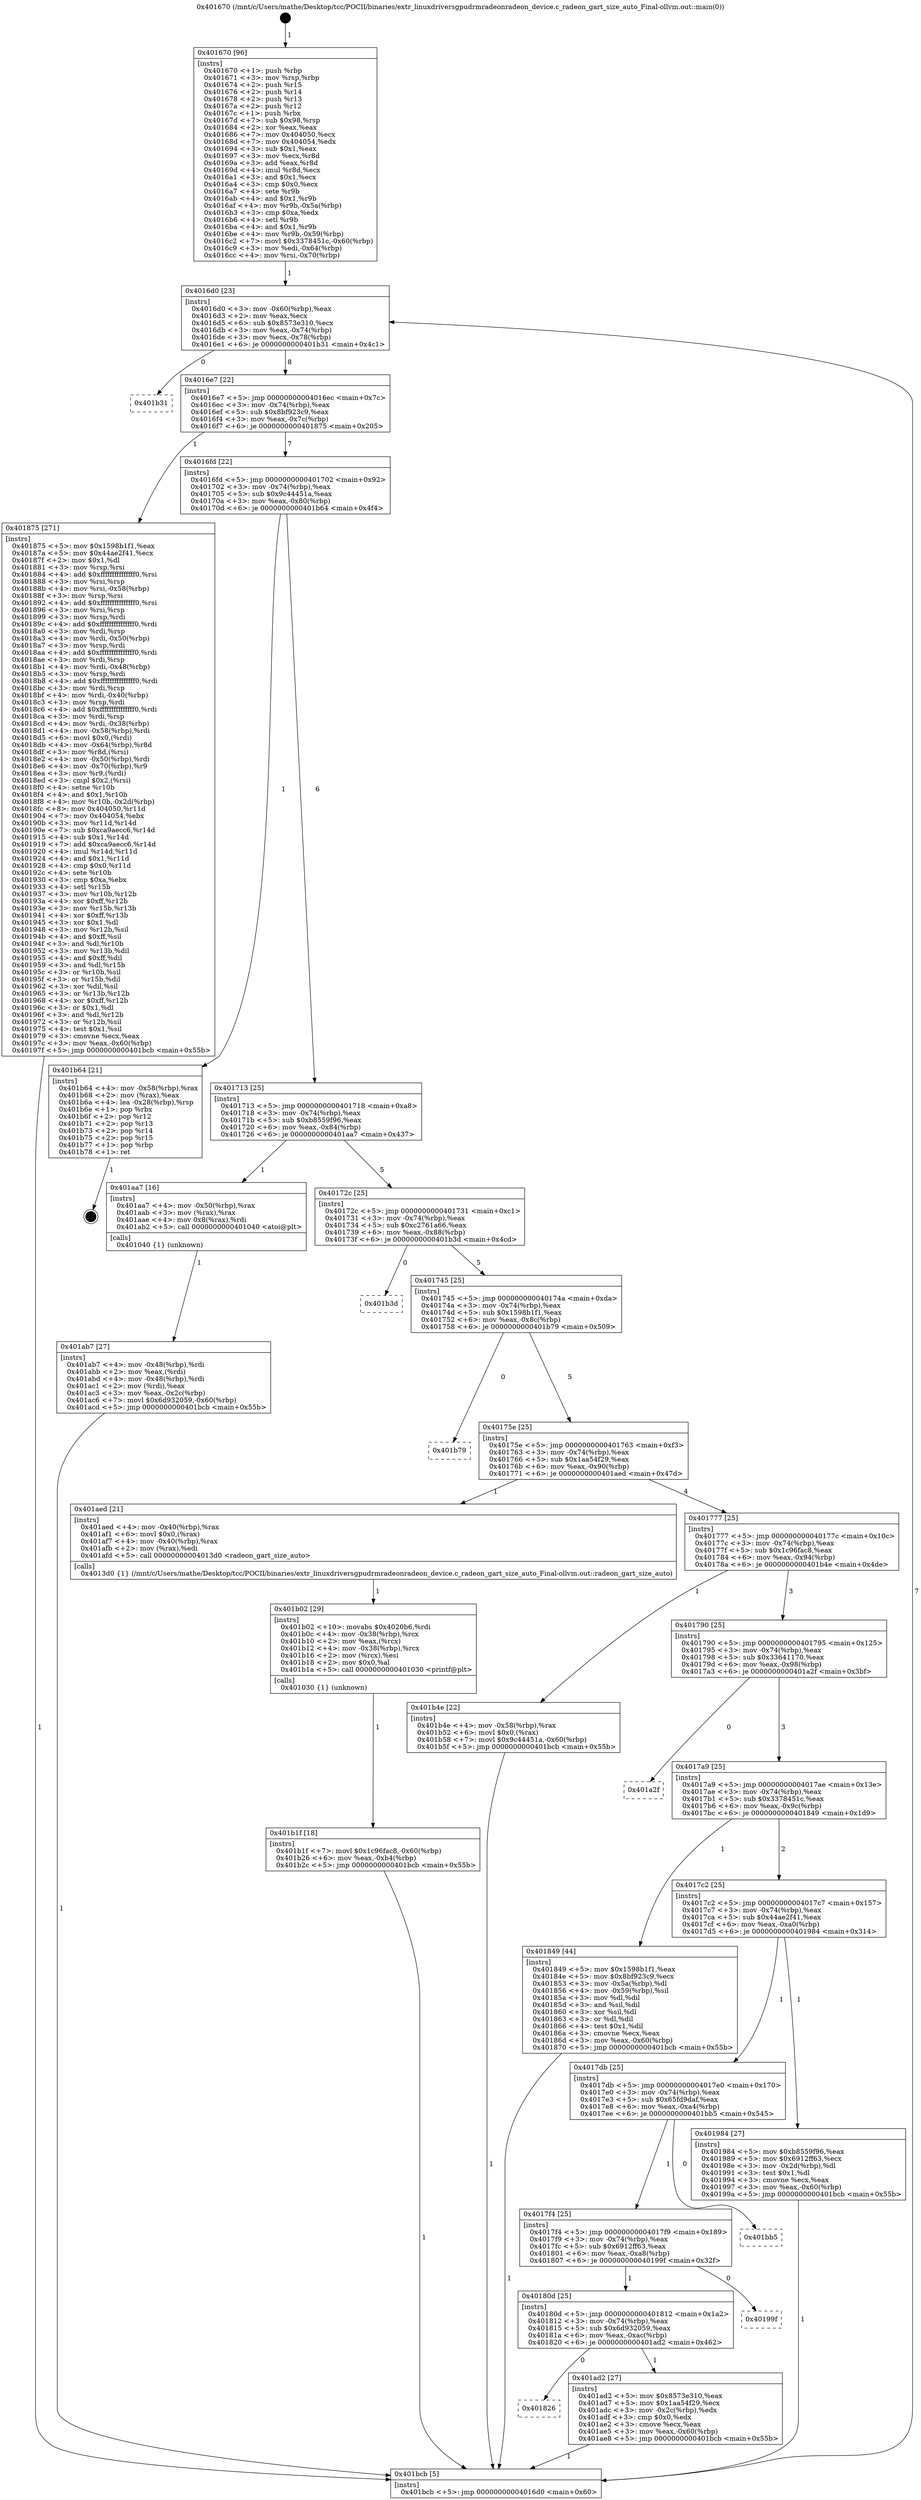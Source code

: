digraph "0x401670" {
  label = "0x401670 (/mnt/c/Users/mathe/Desktop/tcc/POCII/binaries/extr_linuxdriversgpudrmradeonradeon_device.c_radeon_gart_size_auto_Final-ollvm.out::main(0))"
  labelloc = "t"
  node[shape=record]

  Entry [label="",width=0.3,height=0.3,shape=circle,fillcolor=black,style=filled]
  "0x4016d0" [label="{
     0x4016d0 [23]\l
     | [instrs]\l
     &nbsp;&nbsp;0x4016d0 \<+3\>: mov -0x60(%rbp),%eax\l
     &nbsp;&nbsp;0x4016d3 \<+2\>: mov %eax,%ecx\l
     &nbsp;&nbsp;0x4016d5 \<+6\>: sub $0x8573e310,%ecx\l
     &nbsp;&nbsp;0x4016db \<+3\>: mov %eax,-0x74(%rbp)\l
     &nbsp;&nbsp;0x4016de \<+3\>: mov %ecx,-0x78(%rbp)\l
     &nbsp;&nbsp;0x4016e1 \<+6\>: je 0000000000401b31 \<main+0x4c1\>\l
  }"]
  "0x401b31" [label="{
     0x401b31\l
  }", style=dashed]
  "0x4016e7" [label="{
     0x4016e7 [22]\l
     | [instrs]\l
     &nbsp;&nbsp;0x4016e7 \<+5\>: jmp 00000000004016ec \<main+0x7c\>\l
     &nbsp;&nbsp;0x4016ec \<+3\>: mov -0x74(%rbp),%eax\l
     &nbsp;&nbsp;0x4016ef \<+5\>: sub $0x8bf923c9,%eax\l
     &nbsp;&nbsp;0x4016f4 \<+3\>: mov %eax,-0x7c(%rbp)\l
     &nbsp;&nbsp;0x4016f7 \<+6\>: je 0000000000401875 \<main+0x205\>\l
  }"]
  Exit [label="",width=0.3,height=0.3,shape=circle,fillcolor=black,style=filled,peripheries=2]
  "0x401875" [label="{
     0x401875 [271]\l
     | [instrs]\l
     &nbsp;&nbsp;0x401875 \<+5\>: mov $0x1598b1f1,%eax\l
     &nbsp;&nbsp;0x40187a \<+5\>: mov $0x44ae2f41,%ecx\l
     &nbsp;&nbsp;0x40187f \<+2\>: mov $0x1,%dl\l
     &nbsp;&nbsp;0x401881 \<+3\>: mov %rsp,%rsi\l
     &nbsp;&nbsp;0x401884 \<+4\>: add $0xfffffffffffffff0,%rsi\l
     &nbsp;&nbsp;0x401888 \<+3\>: mov %rsi,%rsp\l
     &nbsp;&nbsp;0x40188b \<+4\>: mov %rsi,-0x58(%rbp)\l
     &nbsp;&nbsp;0x40188f \<+3\>: mov %rsp,%rsi\l
     &nbsp;&nbsp;0x401892 \<+4\>: add $0xfffffffffffffff0,%rsi\l
     &nbsp;&nbsp;0x401896 \<+3\>: mov %rsi,%rsp\l
     &nbsp;&nbsp;0x401899 \<+3\>: mov %rsp,%rdi\l
     &nbsp;&nbsp;0x40189c \<+4\>: add $0xfffffffffffffff0,%rdi\l
     &nbsp;&nbsp;0x4018a0 \<+3\>: mov %rdi,%rsp\l
     &nbsp;&nbsp;0x4018a3 \<+4\>: mov %rdi,-0x50(%rbp)\l
     &nbsp;&nbsp;0x4018a7 \<+3\>: mov %rsp,%rdi\l
     &nbsp;&nbsp;0x4018aa \<+4\>: add $0xfffffffffffffff0,%rdi\l
     &nbsp;&nbsp;0x4018ae \<+3\>: mov %rdi,%rsp\l
     &nbsp;&nbsp;0x4018b1 \<+4\>: mov %rdi,-0x48(%rbp)\l
     &nbsp;&nbsp;0x4018b5 \<+3\>: mov %rsp,%rdi\l
     &nbsp;&nbsp;0x4018b8 \<+4\>: add $0xfffffffffffffff0,%rdi\l
     &nbsp;&nbsp;0x4018bc \<+3\>: mov %rdi,%rsp\l
     &nbsp;&nbsp;0x4018bf \<+4\>: mov %rdi,-0x40(%rbp)\l
     &nbsp;&nbsp;0x4018c3 \<+3\>: mov %rsp,%rdi\l
     &nbsp;&nbsp;0x4018c6 \<+4\>: add $0xfffffffffffffff0,%rdi\l
     &nbsp;&nbsp;0x4018ca \<+3\>: mov %rdi,%rsp\l
     &nbsp;&nbsp;0x4018cd \<+4\>: mov %rdi,-0x38(%rbp)\l
     &nbsp;&nbsp;0x4018d1 \<+4\>: mov -0x58(%rbp),%rdi\l
     &nbsp;&nbsp;0x4018d5 \<+6\>: movl $0x0,(%rdi)\l
     &nbsp;&nbsp;0x4018db \<+4\>: mov -0x64(%rbp),%r8d\l
     &nbsp;&nbsp;0x4018df \<+3\>: mov %r8d,(%rsi)\l
     &nbsp;&nbsp;0x4018e2 \<+4\>: mov -0x50(%rbp),%rdi\l
     &nbsp;&nbsp;0x4018e6 \<+4\>: mov -0x70(%rbp),%r9\l
     &nbsp;&nbsp;0x4018ea \<+3\>: mov %r9,(%rdi)\l
     &nbsp;&nbsp;0x4018ed \<+3\>: cmpl $0x2,(%rsi)\l
     &nbsp;&nbsp;0x4018f0 \<+4\>: setne %r10b\l
     &nbsp;&nbsp;0x4018f4 \<+4\>: and $0x1,%r10b\l
     &nbsp;&nbsp;0x4018f8 \<+4\>: mov %r10b,-0x2d(%rbp)\l
     &nbsp;&nbsp;0x4018fc \<+8\>: mov 0x404050,%r11d\l
     &nbsp;&nbsp;0x401904 \<+7\>: mov 0x404054,%ebx\l
     &nbsp;&nbsp;0x40190b \<+3\>: mov %r11d,%r14d\l
     &nbsp;&nbsp;0x40190e \<+7\>: sub $0xca9aecc6,%r14d\l
     &nbsp;&nbsp;0x401915 \<+4\>: sub $0x1,%r14d\l
     &nbsp;&nbsp;0x401919 \<+7\>: add $0xca9aecc6,%r14d\l
     &nbsp;&nbsp;0x401920 \<+4\>: imul %r14d,%r11d\l
     &nbsp;&nbsp;0x401924 \<+4\>: and $0x1,%r11d\l
     &nbsp;&nbsp;0x401928 \<+4\>: cmp $0x0,%r11d\l
     &nbsp;&nbsp;0x40192c \<+4\>: sete %r10b\l
     &nbsp;&nbsp;0x401930 \<+3\>: cmp $0xa,%ebx\l
     &nbsp;&nbsp;0x401933 \<+4\>: setl %r15b\l
     &nbsp;&nbsp;0x401937 \<+3\>: mov %r10b,%r12b\l
     &nbsp;&nbsp;0x40193a \<+4\>: xor $0xff,%r12b\l
     &nbsp;&nbsp;0x40193e \<+3\>: mov %r15b,%r13b\l
     &nbsp;&nbsp;0x401941 \<+4\>: xor $0xff,%r13b\l
     &nbsp;&nbsp;0x401945 \<+3\>: xor $0x1,%dl\l
     &nbsp;&nbsp;0x401948 \<+3\>: mov %r12b,%sil\l
     &nbsp;&nbsp;0x40194b \<+4\>: and $0xff,%sil\l
     &nbsp;&nbsp;0x40194f \<+3\>: and %dl,%r10b\l
     &nbsp;&nbsp;0x401952 \<+3\>: mov %r13b,%dil\l
     &nbsp;&nbsp;0x401955 \<+4\>: and $0xff,%dil\l
     &nbsp;&nbsp;0x401959 \<+3\>: and %dl,%r15b\l
     &nbsp;&nbsp;0x40195c \<+3\>: or %r10b,%sil\l
     &nbsp;&nbsp;0x40195f \<+3\>: or %r15b,%dil\l
     &nbsp;&nbsp;0x401962 \<+3\>: xor %dil,%sil\l
     &nbsp;&nbsp;0x401965 \<+3\>: or %r13b,%r12b\l
     &nbsp;&nbsp;0x401968 \<+4\>: xor $0xff,%r12b\l
     &nbsp;&nbsp;0x40196c \<+3\>: or $0x1,%dl\l
     &nbsp;&nbsp;0x40196f \<+3\>: and %dl,%r12b\l
     &nbsp;&nbsp;0x401972 \<+3\>: or %r12b,%sil\l
     &nbsp;&nbsp;0x401975 \<+4\>: test $0x1,%sil\l
     &nbsp;&nbsp;0x401979 \<+3\>: cmovne %ecx,%eax\l
     &nbsp;&nbsp;0x40197c \<+3\>: mov %eax,-0x60(%rbp)\l
     &nbsp;&nbsp;0x40197f \<+5\>: jmp 0000000000401bcb \<main+0x55b\>\l
  }"]
  "0x4016fd" [label="{
     0x4016fd [22]\l
     | [instrs]\l
     &nbsp;&nbsp;0x4016fd \<+5\>: jmp 0000000000401702 \<main+0x92\>\l
     &nbsp;&nbsp;0x401702 \<+3\>: mov -0x74(%rbp),%eax\l
     &nbsp;&nbsp;0x401705 \<+5\>: sub $0x9c44451a,%eax\l
     &nbsp;&nbsp;0x40170a \<+3\>: mov %eax,-0x80(%rbp)\l
     &nbsp;&nbsp;0x40170d \<+6\>: je 0000000000401b64 \<main+0x4f4\>\l
  }"]
  "0x401b1f" [label="{
     0x401b1f [18]\l
     | [instrs]\l
     &nbsp;&nbsp;0x401b1f \<+7\>: movl $0x1c96fac8,-0x60(%rbp)\l
     &nbsp;&nbsp;0x401b26 \<+6\>: mov %eax,-0xb4(%rbp)\l
     &nbsp;&nbsp;0x401b2c \<+5\>: jmp 0000000000401bcb \<main+0x55b\>\l
  }"]
  "0x401b64" [label="{
     0x401b64 [21]\l
     | [instrs]\l
     &nbsp;&nbsp;0x401b64 \<+4\>: mov -0x58(%rbp),%rax\l
     &nbsp;&nbsp;0x401b68 \<+2\>: mov (%rax),%eax\l
     &nbsp;&nbsp;0x401b6a \<+4\>: lea -0x28(%rbp),%rsp\l
     &nbsp;&nbsp;0x401b6e \<+1\>: pop %rbx\l
     &nbsp;&nbsp;0x401b6f \<+2\>: pop %r12\l
     &nbsp;&nbsp;0x401b71 \<+2\>: pop %r13\l
     &nbsp;&nbsp;0x401b73 \<+2\>: pop %r14\l
     &nbsp;&nbsp;0x401b75 \<+2\>: pop %r15\l
     &nbsp;&nbsp;0x401b77 \<+1\>: pop %rbp\l
     &nbsp;&nbsp;0x401b78 \<+1\>: ret\l
  }"]
  "0x401713" [label="{
     0x401713 [25]\l
     | [instrs]\l
     &nbsp;&nbsp;0x401713 \<+5\>: jmp 0000000000401718 \<main+0xa8\>\l
     &nbsp;&nbsp;0x401718 \<+3\>: mov -0x74(%rbp),%eax\l
     &nbsp;&nbsp;0x40171b \<+5\>: sub $0xb8559f96,%eax\l
     &nbsp;&nbsp;0x401720 \<+6\>: mov %eax,-0x84(%rbp)\l
     &nbsp;&nbsp;0x401726 \<+6\>: je 0000000000401aa7 \<main+0x437\>\l
  }"]
  "0x401b02" [label="{
     0x401b02 [29]\l
     | [instrs]\l
     &nbsp;&nbsp;0x401b02 \<+10\>: movabs $0x4020b6,%rdi\l
     &nbsp;&nbsp;0x401b0c \<+4\>: mov -0x38(%rbp),%rcx\l
     &nbsp;&nbsp;0x401b10 \<+2\>: mov %eax,(%rcx)\l
     &nbsp;&nbsp;0x401b12 \<+4\>: mov -0x38(%rbp),%rcx\l
     &nbsp;&nbsp;0x401b16 \<+2\>: mov (%rcx),%esi\l
     &nbsp;&nbsp;0x401b18 \<+2\>: mov $0x0,%al\l
     &nbsp;&nbsp;0x401b1a \<+5\>: call 0000000000401030 \<printf@plt\>\l
     | [calls]\l
     &nbsp;&nbsp;0x401030 \{1\} (unknown)\l
  }"]
  "0x401aa7" [label="{
     0x401aa7 [16]\l
     | [instrs]\l
     &nbsp;&nbsp;0x401aa7 \<+4\>: mov -0x50(%rbp),%rax\l
     &nbsp;&nbsp;0x401aab \<+3\>: mov (%rax),%rax\l
     &nbsp;&nbsp;0x401aae \<+4\>: mov 0x8(%rax),%rdi\l
     &nbsp;&nbsp;0x401ab2 \<+5\>: call 0000000000401040 \<atoi@plt\>\l
     | [calls]\l
     &nbsp;&nbsp;0x401040 \{1\} (unknown)\l
  }"]
  "0x40172c" [label="{
     0x40172c [25]\l
     | [instrs]\l
     &nbsp;&nbsp;0x40172c \<+5\>: jmp 0000000000401731 \<main+0xc1\>\l
     &nbsp;&nbsp;0x401731 \<+3\>: mov -0x74(%rbp),%eax\l
     &nbsp;&nbsp;0x401734 \<+5\>: sub $0xc2761a66,%eax\l
     &nbsp;&nbsp;0x401739 \<+6\>: mov %eax,-0x88(%rbp)\l
     &nbsp;&nbsp;0x40173f \<+6\>: je 0000000000401b3d \<main+0x4cd\>\l
  }"]
  "0x401826" [label="{
     0x401826\l
  }", style=dashed]
  "0x401b3d" [label="{
     0x401b3d\l
  }", style=dashed]
  "0x401745" [label="{
     0x401745 [25]\l
     | [instrs]\l
     &nbsp;&nbsp;0x401745 \<+5\>: jmp 000000000040174a \<main+0xda\>\l
     &nbsp;&nbsp;0x40174a \<+3\>: mov -0x74(%rbp),%eax\l
     &nbsp;&nbsp;0x40174d \<+5\>: sub $0x1598b1f1,%eax\l
     &nbsp;&nbsp;0x401752 \<+6\>: mov %eax,-0x8c(%rbp)\l
     &nbsp;&nbsp;0x401758 \<+6\>: je 0000000000401b79 \<main+0x509\>\l
  }"]
  "0x401ad2" [label="{
     0x401ad2 [27]\l
     | [instrs]\l
     &nbsp;&nbsp;0x401ad2 \<+5\>: mov $0x8573e310,%eax\l
     &nbsp;&nbsp;0x401ad7 \<+5\>: mov $0x1aa54f29,%ecx\l
     &nbsp;&nbsp;0x401adc \<+3\>: mov -0x2c(%rbp),%edx\l
     &nbsp;&nbsp;0x401adf \<+3\>: cmp $0x0,%edx\l
     &nbsp;&nbsp;0x401ae2 \<+3\>: cmove %ecx,%eax\l
     &nbsp;&nbsp;0x401ae5 \<+3\>: mov %eax,-0x60(%rbp)\l
     &nbsp;&nbsp;0x401ae8 \<+5\>: jmp 0000000000401bcb \<main+0x55b\>\l
  }"]
  "0x401b79" [label="{
     0x401b79\l
  }", style=dashed]
  "0x40175e" [label="{
     0x40175e [25]\l
     | [instrs]\l
     &nbsp;&nbsp;0x40175e \<+5\>: jmp 0000000000401763 \<main+0xf3\>\l
     &nbsp;&nbsp;0x401763 \<+3\>: mov -0x74(%rbp),%eax\l
     &nbsp;&nbsp;0x401766 \<+5\>: sub $0x1aa54f29,%eax\l
     &nbsp;&nbsp;0x40176b \<+6\>: mov %eax,-0x90(%rbp)\l
     &nbsp;&nbsp;0x401771 \<+6\>: je 0000000000401aed \<main+0x47d\>\l
  }"]
  "0x40180d" [label="{
     0x40180d [25]\l
     | [instrs]\l
     &nbsp;&nbsp;0x40180d \<+5\>: jmp 0000000000401812 \<main+0x1a2\>\l
     &nbsp;&nbsp;0x401812 \<+3\>: mov -0x74(%rbp),%eax\l
     &nbsp;&nbsp;0x401815 \<+5\>: sub $0x6d932059,%eax\l
     &nbsp;&nbsp;0x40181a \<+6\>: mov %eax,-0xac(%rbp)\l
     &nbsp;&nbsp;0x401820 \<+6\>: je 0000000000401ad2 \<main+0x462\>\l
  }"]
  "0x401aed" [label="{
     0x401aed [21]\l
     | [instrs]\l
     &nbsp;&nbsp;0x401aed \<+4\>: mov -0x40(%rbp),%rax\l
     &nbsp;&nbsp;0x401af1 \<+6\>: movl $0x0,(%rax)\l
     &nbsp;&nbsp;0x401af7 \<+4\>: mov -0x40(%rbp),%rax\l
     &nbsp;&nbsp;0x401afb \<+2\>: mov (%rax),%edi\l
     &nbsp;&nbsp;0x401afd \<+5\>: call 00000000004013d0 \<radeon_gart_size_auto\>\l
     | [calls]\l
     &nbsp;&nbsp;0x4013d0 \{1\} (/mnt/c/Users/mathe/Desktop/tcc/POCII/binaries/extr_linuxdriversgpudrmradeonradeon_device.c_radeon_gart_size_auto_Final-ollvm.out::radeon_gart_size_auto)\l
  }"]
  "0x401777" [label="{
     0x401777 [25]\l
     | [instrs]\l
     &nbsp;&nbsp;0x401777 \<+5\>: jmp 000000000040177c \<main+0x10c\>\l
     &nbsp;&nbsp;0x40177c \<+3\>: mov -0x74(%rbp),%eax\l
     &nbsp;&nbsp;0x40177f \<+5\>: sub $0x1c96fac8,%eax\l
     &nbsp;&nbsp;0x401784 \<+6\>: mov %eax,-0x94(%rbp)\l
     &nbsp;&nbsp;0x40178a \<+6\>: je 0000000000401b4e \<main+0x4de\>\l
  }"]
  "0x40199f" [label="{
     0x40199f\l
  }", style=dashed]
  "0x401b4e" [label="{
     0x401b4e [22]\l
     | [instrs]\l
     &nbsp;&nbsp;0x401b4e \<+4\>: mov -0x58(%rbp),%rax\l
     &nbsp;&nbsp;0x401b52 \<+6\>: movl $0x0,(%rax)\l
     &nbsp;&nbsp;0x401b58 \<+7\>: movl $0x9c44451a,-0x60(%rbp)\l
     &nbsp;&nbsp;0x401b5f \<+5\>: jmp 0000000000401bcb \<main+0x55b\>\l
  }"]
  "0x401790" [label="{
     0x401790 [25]\l
     | [instrs]\l
     &nbsp;&nbsp;0x401790 \<+5\>: jmp 0000000000401795 \<main+0x125\>\l
     &nbsp;&nbsp;0x401795 \<+3\>: mov -0x74(%rbp),%eax\l
     &nbsp;&nbsp;0x401798 \<+5\>: sub $0x33641170,%eax\l
     &nbsp;&nbsp;0x40179d \<+6\>: mov %eax,-0x98(%rbp)\l
     &nbsp;&nbsp;0x4017a3 \<+6\>: je 0000000000401a2f \<main+0x3bf\>\l
  }"]
  "0x4017f4" [label="{
     0x4017f4 [25]\l
     | [instrs]\l
     &nbsp;&nbsp;0x4017f4 \<+5\>: jmp 00000000004017f9 \<main+0x189\>\l
     &nbsp;&nbsp;0x4017f9 \<+3\>: mov -0x74(%rbp),%eax\l
     &nbsp;&nbsp;0x4017fc \<+5\>: sub $0x6912ff63,%eax\l
     &nbsp;&nbsp;0x401801 \<+6\>: mov %eax,-0xa8(%rbp)\l
     &nbsp;&nbsp;0x401807 \<+6\>: je 000000000040199f \<main+0x32f\>\l
  }"]
  "0x401a2f" [label="{
     0x401a2f\l
  }", style=dashed]
  "0x4017a9" [label="{
     0x4017a9 [25]\l
     | [instrs]\l
     &nbsp;&nbsp;0x4017a9 \<+5\>: jmp 00000000004017ae \<main+0x13e\>\l
     &nbsp;&nbsp;0x4017ae \<+3\>: mov -0x74(%rbp),%eax\l
     &nbsp;&nbsp;0x4017b1 \<+5\>: sub $0x3378451c,%eax\l
     &nbsp;&nbsp;0x4017b6 \<+6\>: mov %eax,-0x9c(%rbp)\l
     &nbsp;&nbsp;0x4017bc \<+6\>: je 0000000000401849 \<main+0x1d9\>\l
  }"]
  "0x401bb5" [label="{
     0x401bb5\l
  }", style=dashed]
  "0x401849" [label="{
     0x401849 [44]\l
     | [instrs]\l
     &nbsp;&nbsp;0x401849 \<+5\>: mov $0x1598b1f1,%eax\l
     &nbsp;&nbsp;0x40184e \<+5\>: mov $0x8bf923c9,%ecx\l
     &nbsp;&nbsp;0x401853 \<+3\>: mov -0x5a(%rbp),%dl\l
     &nbsp;&nbsp;0x401856 \<+4\>: mov -0x59(%rbp),%sil\l
     &nbsp;&nbsp;0x40185a \<+3\>: mov %dl,%dil\l
     &nbsp;&nbsp;0x40185d \<+3\>: and %sil,%dil\l
     &nbsp;&nbsp;0x401860 \<+3\>: xor %sil,%dl\l
     &nbsp;&nbsp;0x401863 \<+3\>: or %dl,%dil\l
     &nbsp;&nbsp;0x401866 \<+4\>: test $0x1,%dil\l
     &nbsp;&nbsp;0x40186a \<+3\>: cmovne %ecx,%eax\l
     &nbsp;&nbsp;0x40186d \<+3\>: mov %eax,-0x60(%rbp)\l
     &nbsp;&nbsp;0x401870 \<+5\>: jmp 0000000000401bcb \<main+0x55b\>\l
  }"]
  "0x4017c2" [label="{
     0x4017c2 [25]\l
     | [instrs]\l
     &nbsp;&nbsp;0x4017c2 \<+5\>: jmp 00000000004017c7 \<main+0x157\>\l
     &nbsp;&nbsp;0x4017c7 \<+3\>: mov -0x74(%rbp),%eax\l
     &nbsp;&nbsp;0x4017ca \<+5\>: sub $0x44ae2f41,%eax\l
     &nbsp;&nbsp;0x4017cf \<+6\>: mov %eax,-0xa0(%rbp)\l
     &nbsp;&nbsp;0x4017d5 \<+6\>: je 0000000000401984 \<main+0x314\>\l
  }"]
  "0x401bcb" [label="{
     0x401bcb [5]\l
     | [instrs]\l
     &nbsp;&nbsp;0x401bcb \<+5\>: jmp 00000000004016d0 \<main+0x60\>\l
  }"]
  "0x401670" [label="{
     0x401670 [96]\l
     | [instrs]\l
     &nbsp;&nbsp;0x401670 \<+1\>: push %rbp\l
     &nbsp;&nbsp;0x401671 \<+3\>: mov %rsp,%rbp\l
     &nbsp;&nbsp;0x401674 \<+2\>: push %r15\l
     &nbsp;&nbsp;0x401676 \<+2\>: push %r14\l
     &nbsp;&nbsp;0x401678 \<+2\>: push %r13\l
     &nbsp;&nbsp;0x40167a \<+2\>: push %r12\l
     &nbsp;&nbsp;0x40167c \<+1\>: push %rbx\l
     &nbsp;&nbsp;0x40167d \<+7\>: sub $0x98,%rsp\l
     &nbsp;&nbsp;0x401684 \<+2\>: xor %eax,%eax\l
     &nbsp;&nbsp;0x401686 \<+7\>: mov 0x404050,%ecx\l
     &nbsp;&nbsp;0x40168d \<+7\>: mov 0x404054,%edx\l
     &nbsp;&nbsp;0x401694 \<+3\>: sub $0x1,%eax\l
     &nbsp;&nbsp;0x401697 \<+3\>: mov %ecx,%r8d\l
     &nbsp;&nbsp;0x40169a \<+3\>: add %eax,%r8d\l
     &nbsp;&nbsp;0x40169d \<+4\>: imul %r8d,%ecx\l
     &nbsp;&nbsp;0x4016a1 \<+3\>: and $0x1,%ecx\l
     &nbsp;&nbsp;0x4016a4 \<+3\>: cmp $0x0,%ecx\l
     &nbsp;&nbsp;0x4016a7 \<+4\>: sete %r9b\l
     &nbsp;&nbsp;0x4016ab \<+4\>: and $0x1,%r9b\l
     &nbsp;&nbsp;0x4016af \<+4\>: mov %r9b,-0x5a(%rbp)\l
     &nbsp;&nbsp;0x4016b3 \<+3\>: cmp $0xa,%edx\l
     &nbsp;&nbsp;0x4016b6 \<+4\>: setl %r9b\l
     &nbsp;&nbsp;0x4016ba \<+4\>: and $0x1,%r9b\l
     &nbsp;&nbsp;0x4016be \<+4\>: mov %r9b,-0x59(%rbp)\l
     &nbsp;&nbsp;0x4016c2 \<+7\>: movl $0x3378451c,-0x60(%rbp)\l
     &nbsp;&nbsp;0x4016c9 \<+3\>: mov %edi,-0x64(%rbp)\l
     &nbsp;&nbsp;0x4016cc \<+4\>: mov %rsi,-0x70(%rbp)\l
  }"]
  "0x401ab7" [label="{
     0x401ab7 [27]\l
     | [instrs]\l
     &nbsp;&nbsp;0x401ab7 \<+4\>: mov -0x48(%rbp),%rdi\l
     &nbsp;&nbsp;0x401abb \<+2\>: mov %eax,(%rdi)\l
     &nbsp;&nbsp;0x401abd \<+4\>: mov -0x48(%rbp),%rdi\l
     &nbsp;&nbsp;0x401ac1 \<+2\>: mov (%rdi),%eax\l
     &nbsp;&nbsp;0x401ac3 \<+3\>: mov %eax,-0x2c(%rbp)\l
     &nbsp;&nbsp;0x401ac6 \<+7\>: movl $0x6d932059,-0x60(%rbp)\l
     &nbsp;&nbsp;0x401acd \<+5\>: jmp 0000000000401bcb \<main+0x55b\>\l
  }"]
  "0x4017db" [label="{
     0x4017db [25]\l
     | [instrs]\l
     &nbsp;&nbsp;0x4017db \<+5\>: jmp 00000000004017e0 \<main+0x170\>\l
     &nbsp;&nbsp;0x4017e0 \<+3\>: mov -0x74(%rbp),%eax\l
     &nbsp;&nbsp;0x4017e3 \<+5\>: sub $0x65fd9daf,%eax\l
     &nbsp;&nbsp;0x4017e8 \<+6\>: mov %eax,-0xa4(%rbp)\l
     &nbsp;&nbsp;0x4017ee \<+6\>: je 0000000000401bb5 \<main+0x545\>\l
  }"]
  "0x401984" [label="{
     0x401984 [27]\l
     | [instrs]\l
     &nbsp;&nbsp;0x401984 \<+5\>: mov $0xb8559f96,%eax\l
     &nbsp;&nbsp;0x401989 \<+5\>: mov $0x6912ff63,%ecx\l
     &nbsp;&nbsp;0x40198e \<+3\>: mov -0x2d(%rbp),%dl\l
     &nbsp;&nbsp;0x401991 \<+3\>: test $0x1,%dl\l
     &nbsp;&nbsp;0x401994 \<+3\>: cmovne %ecx,%eax\l
     &nbsp;&nbsp;0x401997 \<+3\>: mov %eax,-0x60(%rbp)\l
     &nbsp;&nbsp;0x40199a \<+5\>: jmp 0000000000401bcb \<main+0x55b\>\l
  }"]
  Entry -> "0x401670" [label=" 1"]
  "0x4016d0" -> "0x401b31" [label=" 0"]
  "0x4016d0" -> "0x4016e7" [label=" 8"]
  "0x401b64" -> Exit [label=" 1"]
  "0x4016e7" -> "0x401875" [label=" 1"]
  "0x4016e7" -> "0x4016fd" [label=" 7"]
  "0x401b4e" -> "0x401bcb" [label=" 1"]
  "0x4016fd" -> "0x401b64" [label=" 1"]
  "0x4016fd" -> "0x401713" [label=" 6"]
  "0x401b1f" -> "0x401bcb" [label=" 1"]
  "0x401713" -> "0x401aa7" [label=" 1"]
  "0x401713" -> "0x40172c" [label=" 5"]
  "0x401b02" -> "0x401b1f" [label=" 1"]
  "0x40172c" -> "0x401b3d" [label=" 0"]
  "0x40172c" -> "0x401745" [label=" 5"]
  "0x401aed" -> "0x401b02" [label=" 1"]
  "0x401745" -> "0x401b79" [label=" 0"]
  "0x401745" -> "0x40175e" [label=" 5"]
  "0x401ad2" -> "0x401bcb" [label=" 1"]
  "0x40175e" -> "0x401aed" [label=" 1"]
  "0x40175e" -> "0x401777" [label=" 4"]
  "0x40180d" -> "0x401ad2" [label=" 1"]
  "0x401777" -> "0x401b4e" [label=" 1"]
  "0x401777" -> "0x401790" [label=" 3"]
  "0x40180d" -> "0x401826" [label=" 0"]
  "0x401790" -> "0x401a2f" [label=" 0"]
  "0x401790" -> "0x4017a9" [label=" 3"]
  "0x4017f4" -> "0x40199f" [label=" 0"]
  "0x4017a9" -> "0x401849" [label=" 1"]
  "0x4017a9" -> "0x4017c2" [label=" 2"]
  "0x401849" -> "0x401bcb" [label=" 1"]
  "0x401670" -> "0x4016d0" [label=" 1"]
  "0x401bcb" -> "0x4016d0" [label=" 7"]
  "0x4017f4" -> "0x40180d" [label=" 1"]
  "0x401875" -> "0x401bcb" [label=" 1"]
  "0x4017db" -> "0x401bb5" [label=" 0"]
  "0x4017c2" -> "0x401984" [label=" 1"]
  "0x4017c2" -> "0x4017db" [label=" 1"]
  "0x401984" -> "0x401bcb" [label=" 1"]
  "0x401aa7" -> "0x401ab7" [label=" 1"]
  "0x401ab7" -> "0x401bcb" [label=" 1"]
  "0x4017db" -> "0x4017f4" [label=" 1"]
}
